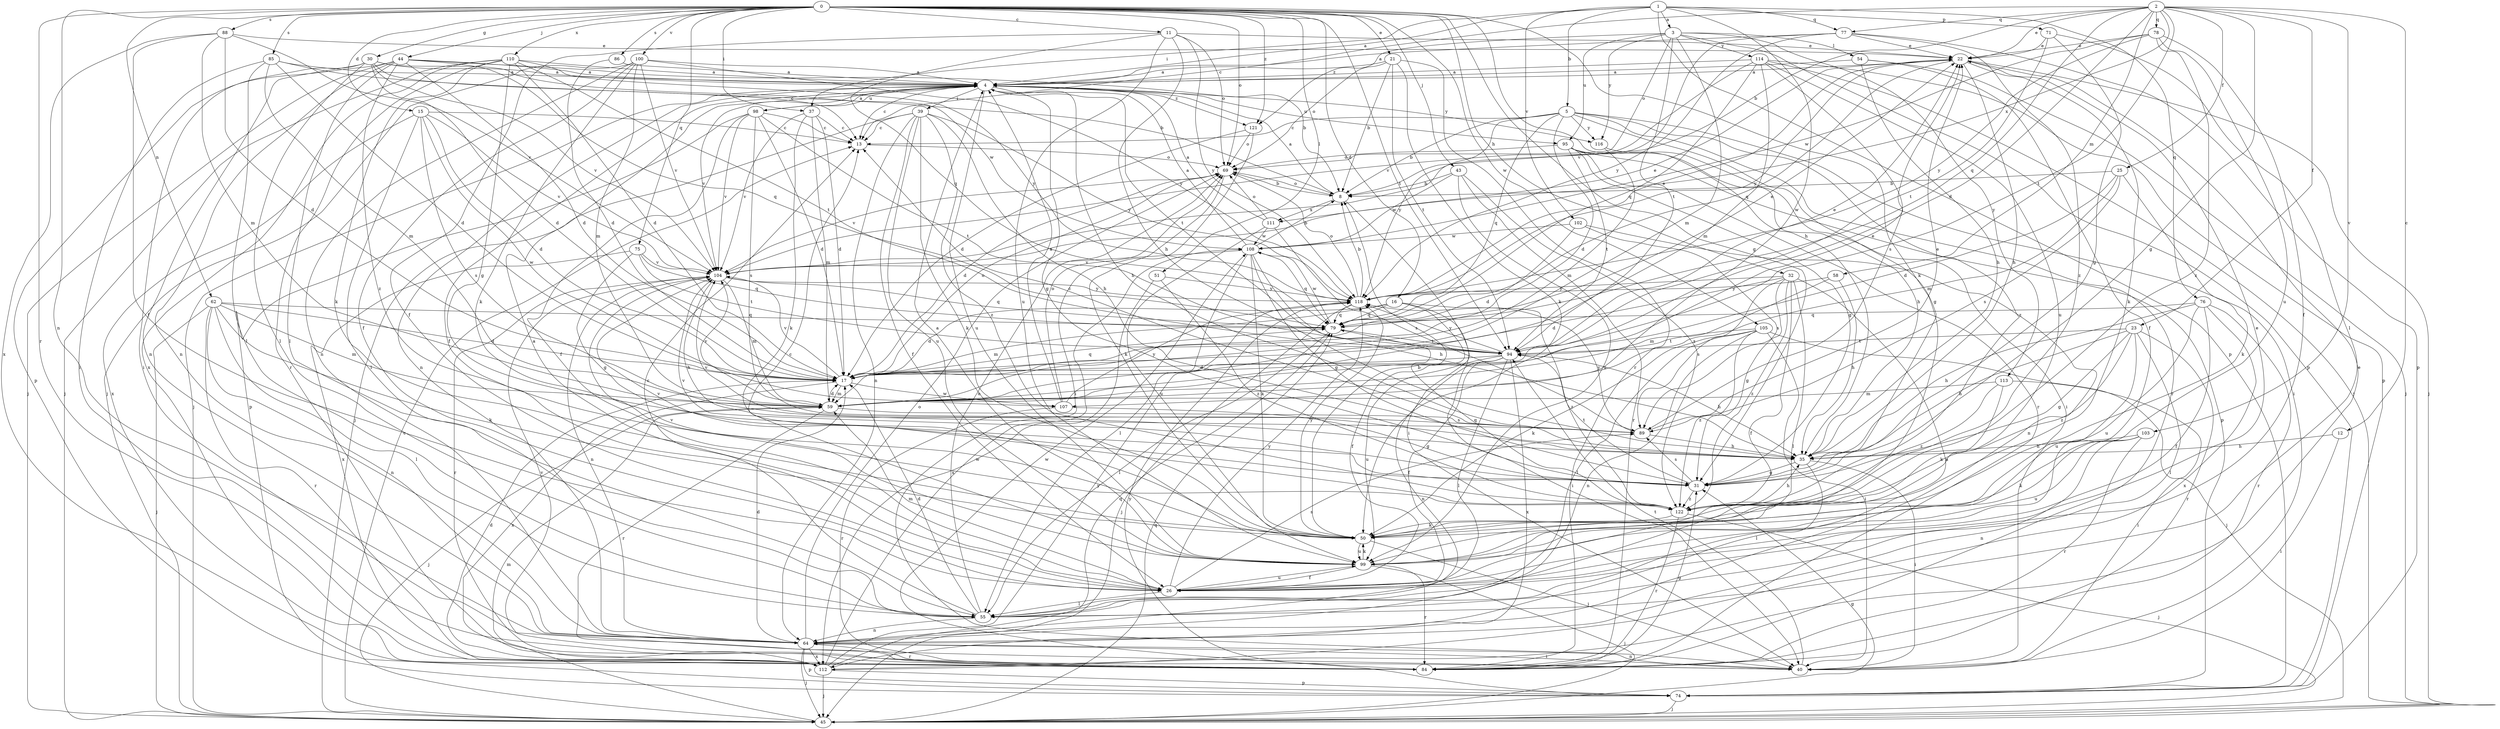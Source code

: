 strict digraph  {
0;
1;
2;
3;
4;
5;
8;
11;
12;
13;
15;
16;
17;
21;
22;
23;
25;
26;
30;
31;
32;
35;
37;
39;
40;
43;
44;
45;
50;
51;
54;
55;
58;
59;
62;
64;
69;
71;
74;
75;
76;
77;
78;
79;
84;
85;
86;
88;
89;
94;
95;
98;
99;
100;
102;
103;
104;
105;
107;
108;
110;
111;
112;
113;
114;
116;
118;
121;
122;
0 -> 11  [label=c];
0 -> 15  [label=d];
0 -> 16  [label=d];
0 -> 21  [label=e];
0 -> 30  [label=g];
0 -> 31  [label=g];
0 -> 32  [label=h];
0 -> 35  [label=h];
0 -> 37  [label=i];
0 -> 43  [label=j];
0 -> 44  [label=j];
0 -> 50  [label=k];
0 -> 51  [label=l];
0 -> 62  [label=n];
0 -> 64  [label=n];
0 -> 69  [label=o];
0 -> 75  [label=q];
0 -> 84  [label=r];
0 -> 85  [label=s];
0 -> 86  [label=s];
0 -> 88  [label=s];
0 -> 94  [label=t];
0 -> 100  [label=v];
0 -> 105  [label=w];
0 -> 110  [label=x];
0 -> 121  [label=z];
1 -> 3  [label=a];
1 -> 4  [label=a];
1 -> 5  [label=b];
1 -> 37  [label=i];
1 -> 71  [label=p];
1 -> 74  [label=p];
1 -> 76  [label=q];
1 -> 77  [label=q];
1 -> 102  [label=v];
1 -> 107  [label=w];
2 -> 8  [label=b];
2 -> 12  [label=c];
2 -> 13  [label=c];
2 -> 17  [label=d];
2 -> 22  [label=e];
2 -> 23  [label=f];
2 -> 25  [label=f];
2 -> 31  [label=g];
2 -> 58  [label=m];
2 -> 77  [label=q];
2 -> 78  [label=q];
2 -> 79  [label=q];
2 -> 94  [label=t];
2 -> 103  [label=v];
2 -> 111  [label=x];
3 -> 54  [label=l];
3 -> 59  [label=m];
3 -> 69  [label=o];
3 -> 74  [label=p];
3 -> 94  [label=t];
3 -> 95  [label=u];
3 -> 113  [label=y];
3 -> 114  [label=y];
3 -> 116  [label=y];
3 -> 121  [label=z];
4 -> 13  [label=c];
4 -> 26  [label=f];
4 -> 31  [label=g];
4 -> 35  [label=h];
4 -> 39  [label=i];
4 -> 45  [label=j];
4 -> 64  [label=n];
4 -> 94  [label=t];
4 -> 95  [label=u];
4 -> 98  [label=u];
4 -> 99  [label=u];
4 -> 104  [label=v];
4 -> 116  [label=y];
4 -> 121  [label=z];
5 -> 8  [label=b];
5 -> 13  [label=c];
5 -> 17  [label=d];
5 -> 31  [label=g];
5 -> 40  [label=i];
5 -> 79  [label=q];
5 -> 84  [label=r];
5 -> 116  [label=y];
5 -> 118  [label=y];
5 -> 122  [label=z];
8 -> 4  [label=a];
8 -> 40  [label=i];
8 -> 69  [label=o];
8 -> 111  [label=x];
11 -> 22  [label=e];
11 -> 26  [label=f];
11 -> 35  [label=h];
11 -> 69  [label=o];
11 -> 79  [label=q];
11 -> 99  [label=u];
11 -> 118  [label=y];
12 -> 35  [label=h];
12 -> 40  [label=i];
13 -> 69  [label=o];
15 -> 13  [label=c];
15 -> 17  [label=d];
15 -> 55  [label=l];
15 -> 89  [label=s];
15 -> 104  [label=v];
15 -> 107  [label=w];
15 -> 112  [label=x];
16 -> 17  [label=d];
16 -> 26  [label=f];
16 -> 40  [label=i];
16 -> 59  [label=m];
16 -> 79  [label=q];
16 -> 122  [label=z];
17 -> 59  [label=m];
17 -> 69  [label=o];
17 -> 79  [label=q];
17 -> 104  [label=v];
17 -> 107  [label=w];
17 -> 112  [label=x];
21 -> 4  [label=a];
21 -> 8  [label=b];
21 -> 50  [label=k];
21 -> 69  [label=o];
21 -> 84  [label=r];
21 -> 94  [label=t];
22 -> 4  [label=a];
22 -> 35  [label=h];
22 -> 45  [label=j];
22 -> 50  [label=k];
22 -> 79  [label=q];
22 -> 118  [label=y];
23 -> 31  [label=g];
23 -> 35  [label=h];
23 -> 55  [label=l];
23 -> 84  [label=r];
23 -> 94  [label=t];
23 -> 99  [label=u];
23 -> 122  [label=z];
25 -> 8  [label=b];
25 -> 17  [label=d];
25 -> 50  [label=k];
25 -> 59  [label=m];
25 -> 89  [label=s];
26 -> 4  [label=a];
26 -> 22  [label=e];
26 -> 55  [label=l];
26 -> 59  [label=m];
26 -> 89  [label=s];
26 -> 99  [label=u];
26 -> 118  [label=y];
30 -> 4  [label=a];
30 -> 13  [label=c];
30 -> 17  [label=d];
30 -> 40  [label=i];
30 -> 55  [label=l];
30 -> 64  [label=n];
30 -> 104  [label=v];
30 -> 108  [label=w];
31 -> 89  [label=s];
31 -> 94  [label=t];
31 -> 104  [label=v];
31 -> 122  [label=z];
32 -> 17  [label=d];
32 -> 26  [label=f];
32 -> 31  [label=g];
32 -> 55  [label=l];
32 -> 64  [label=n];
32 -> 89  [label=s];
32 -> 118  [label=y];
32 -> 122  [label=z];
35 -> 31  [label=g];
35 -> 40  [label=i];
35 -> 55  [label=l];
35 -> 104  [label=v];
37 -> 13  [label=c];
37 -> 17  [label=d];
37 -> 50  [label=k];
37 -> 59  [label=m];
37 -> 104  [label=v];
39 -> 13  [label=c];
39 -> 26  [label=f];
39 -> 35  [label=h];
39 -> 45  [label=j];
39 -> 50  [label=k];
39 -> 64  [label=n];
39 -> 99  [label=u];
39 -> 118  [label=y];
39 -> 122  [label=z];
40 -> 64  [label=n];
40 -> 94  [label=t];
43 -> 8  [label=b];
43 -> 84  [label=r];
43 -> 99  [label=u];
43 -> 108  [label=w];
43 -> 122  [label=z];
44 -> 4  [label=a];
44 -> 8  [label=b];
44 -> 17  [label=d];
44 -> 45  [label=j];
44 -> 55  [label=l];
44 -> 64  [label=n];
44 -> 74  [label=p];
44 -> 79  [label=q];
44 -> 122  [label=z];
45 -> 13  [label=c];
45 -> 31  [label=g];
45 -> 59  [label=m];
45 -> 79  [label=q];
50 -> 8  [label=b];
50 -> 40  [label=i];
50 -> 99  [label=u];
50 -> 118  [label=y];
51 -> 112  [label=x];
51 -> 118  [label=y];
51 -> 122  [label=z];
54 -> 4  [label=a];
54 -> 26  [label=f];
54 -> 35  [label=h];
54 -> 45  [label=j];
55 -> 13  [label=c];
55 -> 17  [label=d];
55 -> 64  [label=n];
55 -> 69  [label=o];
58 -> 35  [label=h];
58 -> 59  [label=m];
58 -> 118  [label=y];
59 -> 17  [label=d];
59 -> 22  [label=e];
59 -> 45  [label=j];
59 -> 84  [label=r];
59 -> 89  [label=s];
59 -> 104  [label=v];
62 -> 17  [label=d];
62 -> 45  [label=j];
62 -> 50  [label=k];
62 -> 55  [label=l];
62 -> 59  [label=m];
62 -> 64  [label=n];
62 -> 79  [label=q];
62 -> 84  [label=r];
64 -> 17  [label=d];
64 -> 40  [label=i];
64 -> 45  [label=j];
64 -> 69  [label=o];
64 -> 74  [label=p];
64 -> 84  [label=r];
64 -> 112  [label=x];
69 -> 8  [label=b];
69 -> 17  [label=d];
69 -> 50  [label=k];
69 -> 104  [label=v];
71 -> 22  [label=e];
71 -> 31  [label=g];
71 -> 55  [label=l];
71 -> 94  [label=t];
74 -> 45  [label=j];
74 -> 118  [label=y];
75 -> 31  [label=g];
75 -> 79  [label=q];
75 -> 94  [label=t];
75 -> 104  [label=v];
75 -> 112  [label=x];
76 -> 26  [label=f];
76 -> 35  [label=h];
76 -> 79  [label=q];
76 -> 84  [label=r];
76 -> 99  [label=u];
76 -> 112  [label=x];
77 -> 4  [label=a];
77 -> 22  [label=e];
77 -> 74  [label=p];
77 -> 104  [label=v];
77 -> 118  [label=y];
77 -> 122  [label=z];
78 -> 22  [label=e];
78 -> 26  [label=f];
78 -> 99  [label=u];
78 -> 108  [label=w];
78 -> 118  [label=y];
78 -> 122  [label=z];
79 -> 22  [label=e];
79 -> 55  [label=l];
79 -> 94  [label=t];
79 -> 108  [label=w];
84 -> 31  [label=g];
84 -> 104  [label=v];
84 -> 108  [label=w];
85 -> 4  [label=a];
85 -> 8  [label=b];
85 -> 17  [label=d];
85 -> 40  [label=i];
85 -> 55  [label=l];
85 -> 59  [label=m];
86 -> 4  [label=a];
86 -> 17  [label=d];
88 -> 17  [label=d];
88 -> 22  [label=e];
88 -> 26  [label=f];
88 -> 59  [label=m];
88 -> 104  [label=v];
88 -> 112  [label=x];
89 -> 13  [label=c];
89 -> 22  [label=e];
89 -> 35  [label=h];
89 -> 118  [label=y];
94 -> 17  [label=d];
94 -> 22  [label=e];
94 -> 26  [label=f];
94 -> 35  [label=h];
94 -> 55  [label=l];
94 -> 64  [label=n];
94 -> 99  [label=u];
94 -> 112  [label=x];
94 -> 118  [label=y];
95 -> 31  [label=g];
95 -> 40  [label=i];
95 -> 69  [label=o];
95 -> 74  [label=p];
95 -> 84  [label=r];
95 -> 94  [label=t];
98 -> 4  [label=a];
98 -> 13  [label=c];
98 -> 17  [label=d];
98 -> 26  [label=f];
98 -> 74  [label=p];
98 -> 89  [label=s];
98 -> 94  [label=t];
98 -> 104  [label=v];
99 -> 4  [label=a];
99 -> 13  [label=c];
99 -> 26  [label=f];
99 -> 45  [label=j];
99 -> 50  [label=k];
99 -> 84  [label=r];
99 -> 104  [label=v];
100 -> 4  [label=a];
100 -> 26  [label=f];
100 -> 45  [label=j];
100 -> 50  [label=k];
100 -> 59  [label=m];
100 -> 64  [label=n];
100 -> 104  [label=v];
100 -> 118  [label=y];
102 -> 17  [label=d];
102 -> 64  [label=n];
102 -> 89  [label=s];
102 -> 108  [label=w];
103 -> 35  [label=h];
103 -> 50  [label=k];
103 -> 64  [label=n];
103 -> 84  [label=r];
103 -> 99  [label=u];
104 -> 22  [label=e];
104 -> 35  [label=h];
104 -> 59  [label=m];
104 -> 64  [label=n];
104 -> 79  [label=q];
104 -> 84  [label=r];
104 -> 118  [label=y];
105 -> 40  [label=i];
105 -> 45  [label=j];
105 -> 50  [label=k];
105 -> 55  [label=l];
105 -> 64  [label=n];
105 -> 94  [label=t];
105 -> 122  [label=z];
107 -> 4  [label=a];
107 -> 31  [label=g];
107 -> 69  [label=o];
107 -> 84  [label=r];
107 -> 118  [label=y];
108 -> 4  [label=a];
108 -> 8  [label=b];
108 -> 31  [label=g];
108 -> 35  [label=h];
108 -> 50  [label=k];
108 -> 55  [label=l];
108 -> 79  [label=q];
108 -> 104  [label=v];
110 -> 4  [label=a];
110 -> 17  [label=d];
110 -> 31  [label=g];
110 -> 45  [label=j];
110 -> 50  [label=k];
110 -> 84  [label=r];
110 -> 94  [label=t];
110 -> 112  [label=x];
110 -> 118  [label=y];
111 -> 4  [label=a];
111 -> 69  [label=o];
111 -> 89  [label=s];
111 -> 99  [label=u];
111 -> 108  [label=w];
112 -> 17  [label=d];
112 -> 22  [label=e];
112 -> 45  [label=j];
112 -> 74  [label=p];
112 -> 79  [label=q];
112 -> 108  [label=w];
112 -> 118  [label=y];
113 -> 40  [label=i];
113 -> 50  [label=k];
113 -> 59  [label=m];
113 -> 122  [label=z];
114 -> 4  [label=a];
114 -> 45  [label=j];
114 -> 59  [label=m];
114 -> 74  [label=p];
114 -> 79  [label=q];
114 -> 89  [label=s];
114 -> 99  [label=u];
114 -> 104  [label=v];
116 -> 35  [label=h];
116 -> 59  [label=m];
118 -> 8  [label=b];
118 -> 22  [label=e];
118 -> 45  [label=j];
118 -> 69  [label=o];
118 -> 79  [label=q];
121 -> 17  [label=d];
121 -> 40  [label=i];
121 -> 69  [label=o];
122 -> 35  [label=h];
122 -> 45  [label=j];
122 -> 50  [label=k];
122 -> 79  [label=q];
122 -> 84  [label=r];
122 -> 104  [label=v];
}
